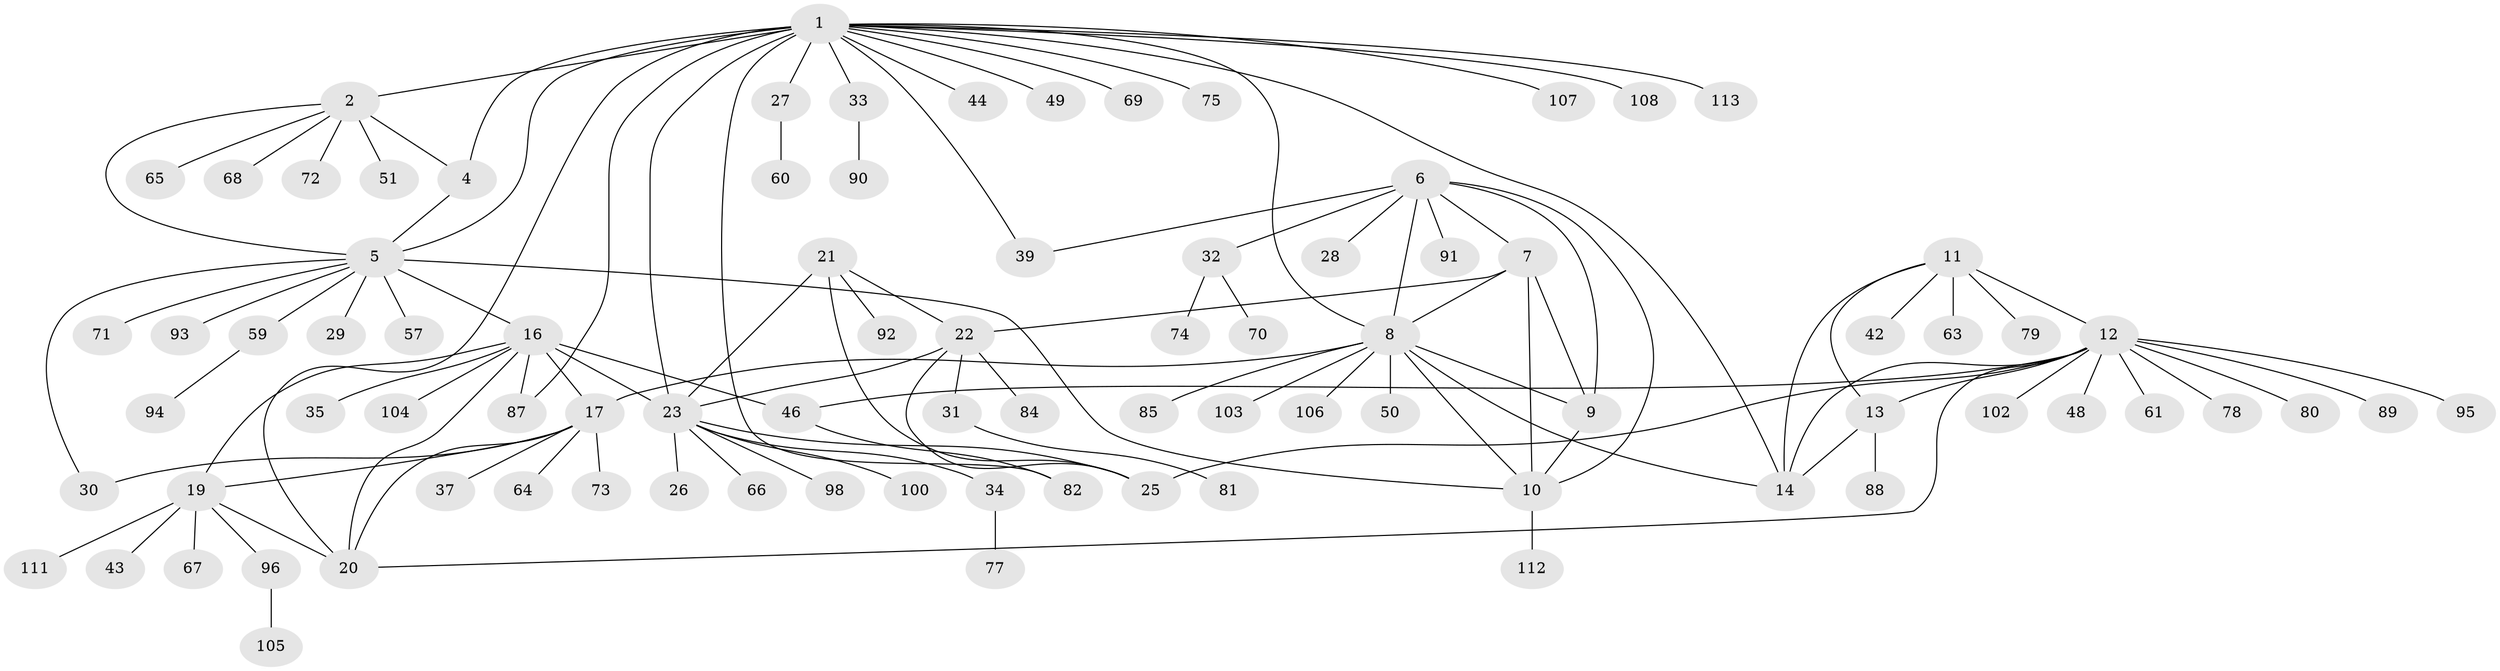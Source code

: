 // Generated by graph-tools (version 1.1) at 2025/52/02/27/25 19:52:22]
// undirected, 88 vertices, 118 edges
graph export_dot {
graph [start="1"]
  node [color=gray90,style=filled];
  1 [super="+3"];
  2 [super="+55"];
  4;
  5 [super="+86"];
  6 [super="+99"];
  7;
  8 [super="+97"];
  9 [super="+62"];
  10 [super="+83"];
  11 [super="+41"];
  12 [super="+15"];
  13 [super="+40"];
  14;
  16 [super="+18"];
  17 [super="+38"];
  19 [super="+56"];
  20;
  21 [super="+53"];
  22 [super="+58"];
  23 [super="+24"];
  25 [super="+36"];
  26;
  27 [super="+76"];
  28;
  29;
  30;
  31 [super="+54"];
  32 [super="+45"];
  33;
  34;
  35;
  37 [super="+52"];
  39;
  42;
  43;
  44;
  46 [super="+47"];
  48;
  49;
  50;
  51;
  57;
  59;
  60;
  61;
  63;
  64;
  65;
  66;
  67;
  68;
  69;
  70;
  71;
  72;
  73;
  74;
  75;
  77;
  78;
  79;
  80;
  81;
  82;
  84;
  85;
  87;
  88;
  89;
  90;
  91 [super="+101"];
  92;
  93;
  94;
  95;
  96;
  98 [super="+110"];
  100;
  102;
  103;
  104;
  105;
  106;
  107 [super="+109"];
  108;
  111;
  112;
  113;
  1 -- 2 [weight=2];
  1 -- 4 [weight=2];
  1 -- 5 [weight=2];
  1 -- 14;
  1 -- 20;
  1 -- 27;
  1 -- 44;
  1 -- 49;
  1 -- 75;
  1 -- 108;
  1 -- 33;
  1 -- 69;
  1 -- 39;
  1 -- 107;
  1 -- 113;
  1 -- 82;
  1 -- 23;
  1 -- 87;
  1 -- 8;
  2 -- 4;
  2 -- 5;
  2 -- 51;
  2 -- 65;
  2 -- 68;
  2 -- 72;
  4 -- 5;
  5 -- 10;
  5 -- 29;
  5 -- 30;
  5 -- 57;
  5 -- 59;
  5 -- 71;
  5 -- 93;
  5 -- 16;
  6 -- 7;
  6 -- 8;
  6 -- 9;
  6 -- 10;
  6 -- 28;
  6 -- 32;
  6 -- 39;
  6 -- 91;
  7 -- 8;
  7 -- 9;
  7 -- 10;
  7 -- 22;
  8 -- 9;
  8 -- 10;
  8 -- 14;
  8 -- 17;
  8 -- 50;
  8 -- 85;
  8 -- 103;
  8 -- 106;
  9 -- 10;
  10 -- 112;
  11 -- 12 [weight=2];
  11 -- 13;
  11 -- 14;
  11 -- 42;
  11 -- 63;
  11 -- 79;
  12 -- 13 [weight=2];
  12 -- 14 [weight=2];
  12 -- 20;
  12 -- 48;
  12 -- 102;
  12 -- 46;
  12 -- 78;
  12 -- 80;
  12 -- 89;
  12 -- 61;
  12 -- 25;
  12 -- 95;
  13 -- 14;
  13 -- 88;
  16 -- 17 [weight=2];
  16 -- 19 [weight=2];
  16 -- 20 [weight=2];
  16 -- 35;
  16 -- 87;
  16 -- 104;
  16 -- 23;
  16 -- 46;
  17 -- 19;
  17 -- 20;
  17 -- 30;
  17 -- 37;
  17 -- 64;
  17 -- 73;
  19 -- 20;
  19 -- 43;
  19 -- 67;
  19 -- 96;
  19 -- 111;
  21 -- 22;
  21 -- 23 [weight=2];
  21 -- 25;
  21 -- 92;
  22 -- 23 [weight=2];
  22 -- 25;
  22 -- 31;
  22 -- 84;
  23 -- 25 [weight=2];
  23 -- 34;
  23 -- 66;
  23 -- 100;
  23 -- 98;
  23 -- 26;
  27 -- 60;
  31 -- 81;
  32 -- 74;
  32 -- 70;
  33 -- 90;
  34 -- 77;
  46 -- 82;
  59 -- 94;
  96 -- 105;
}
